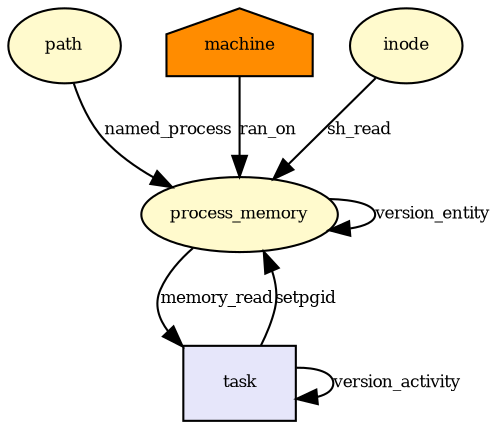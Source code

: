 digraph RGL__DirectedAdjacencyGraph {path[fontsize = 8,label = "path",shape = ellipse, fillcolor="#fffacd", style = filled]

process_memory[fontsize = 8,label = "process_memory",shape = ellipse, fillcolor="#fffacd", style = filled]

path -> process_memory[fontsize = 8,label = "named_process", color="#000000"]

process_memory -> process_memory[fontsize = 8,label = "version_entity", color="#000000"]

machine[fontsize = 8,label = "machine",shape = house, fillcolor="#ff8c00", style = filled]

machine -> process_memory[fontsize = 8,label = "ran_on", color="#000000"]

inode[fontsize = 8,label = "inode",shape = ellipse, fillcolor="#fffacd", style = filled]

inode -> process_memory[fontsize = 8,label = "sh_read", color="#000000"]

task[fontsize = 8,label = "task",shape = rectangle, fillcolor="#e6e6fa", style = filled]

task -> task[fontsize = 8,label = "version_activity", color="#000000"]

process_memory -> task[fontsize = 8,label = "memory_read", color="#000000"]

task -> process_memory[fontsize = 8,label = "setpgid", color="#000000"]

}